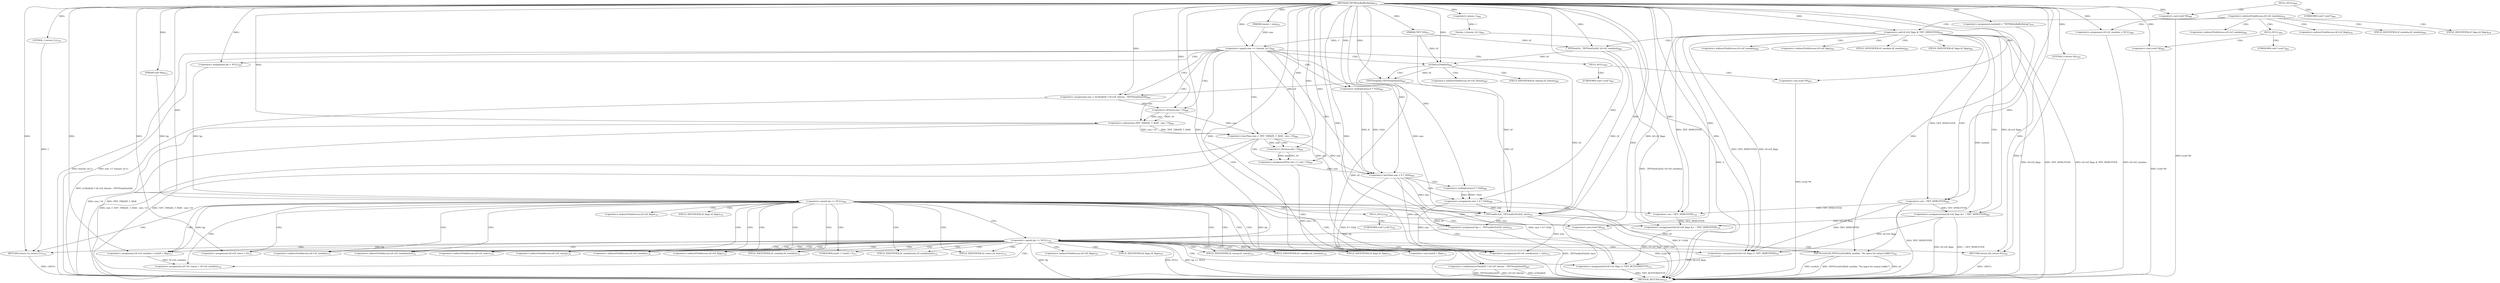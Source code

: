 digraph "TIFFWriteBufferSetup" {  
"32251" [label = <(METHOD,TIFFWriteBufferSetup)<SUB>672</SUB>> ]
"32415" [label = <(METHOD_RETURN,int)<SUB>672</SUB>> ]
"32252" [label = <(PARAM,TIFF *tif)<SUB>672</SUB>> ]
"32253" [label = <(PARAM,void *bp)<SUB>672</SUB>> ]
"32254" [label = <(PARAM,tmsize_t size)<SUB>672</SUB>> ]
"32257" [label = <(&lt;operator&gt;.assignment,module[] = &quot;TIFFWriteBufferSetup&quot;)<SUB>674</SUB>> ]
"32384" [label = <(&lt;operator&gt;.assignment,tif-&gt;tif_rawdata = (uint8_t *)bp)<SUB>711</SUB>> ]
"32391" [label = <(&lt;operator&gt;.assignment,tif-&gt;tif_rawdatasize = size)<SUB>712</SUB>> ]
"32396" [label = <(&lt;operator&gt;.assignment,tif-&gt;tif_rawcc = 0)<SUB>713</SUB>> ]
"32401" [label = <(&lt;operator&gt;.assignment,tif-&gt;tif_rawcp = tif-&gt;tif_rawdata)<SUB>714</SUB>> ]
"32408" [label = <(&lt;operators&gt;.assignmentOr,tif-&gt;tif_flags |= TIFF_BUFFERSETUP)<SUB>715</SUB>> ]
"32413" [label = <(RETURN,return (1);,return (1);)<SUB>716</SUB>> ]
"32293" [label = <(&lt;operator&gt;.equals,size == (tmsize_t)(-1))<SUB>685</SUB>> ]
"32343" [label = <(&lt;operator&gt;.equals,bp == NULL)<SUB>699</SUB>> ]
"32414" [label = <(LITERAL,1,return (1);)<SUB>716</SUB>> ]
"32283" [label = <(&lt;operator&gt;.assignment,tif-&gt;tif_rawdata = NULL)<SUB>683</SUB>> ]
"32299" [label = <(&lt;operator&gt;.assignment,size = (isTiled(tif) ? tif-&gt;tif_tilesize : TIFFStripSize(tif)))<SUB>687</SUB>> ]
"32335" [label = <(&lt;operator&gt;.assignment,bp = NULL)<SUB>697</SUB>> ]
"32351" [label = <(&lt;operator&gt;.assignment,bp = _TIFFmallocExt(tif, size))<SUB>701</SUB>> ]
"32371" [label = <(&lt;operators&gt;.assignmentOr,tif-&gt;tif_flags |= TIFF_MYBUFFER)<SUB>707</SUB>> ]
"32388" [label = <(&lt;operator&gt;.cast,(uint8_t *)bp)<SUB>711</SUB>> ]
"32266" [label = <(&lt;operator&gt;.and,tif-&gt;tif_flags &amp; TIFF_MYBUFFER)<SUB>678</SUB>> ]
"32295" [label = <(tmsize_t,(tmsize_t)(-1))<SUB>685</SUB>> ]
"32310" [label = <(&lt;operator&gt;.lessThan,size &lt; TIFF_TMSIZE_T_MAX - size / 10)<SUB>690</SUB>> ]
"32324" [label = <(&lt;operator&gt;.lessThan,size &lt; 8 * 1024)<SUB>695</SUB>> ]
"32357" [label = <(&lt;operator&gt;.equals,bp == NULL)<SUB>702</SUB>> ]
"32378" [label = <(&lt;operators&gt;.assignmentAnd,tif-&gt;tif_flags &amp;= ~TIFF_MYBUFFER)<SUB>710</SUB>> ]
"32272" [label = <(_TIFFfreeExt,_TIFFfreeExt(tif, tif-&gt;tif_rawdata))<SUB>680</SUB>> ]
"32277" [label = <(&lt;operators&gt;.assignmentAnd,tif-&gt;tif_flags &amp;= ~TIFF_MYBUFFER)<SUB>681</SUB>> ]
"32296" [label = <(&lt;operator&gt;.minus,-1)<SUB>685</SUB>> ]
"32301" [label = <(&lt;operator&gt;.conditional,isTiled(tif) ? tif-&gt;tif_tilesize : TIFFStripSize(tif))<SUB>687</SUB>> ]
"32318" [label = <(&lt;operator&gt;.assignmentPlus,size += size / 10)<SUB>691</SUB>> ]
"32330" [label = <(&lt;operator&gt;.assignment,size = 8 * 1024)<SUB>696</SUB>> ]
"32347" [label = <(&lt;operator&gt;.cast,(void *)0)<SUB>699</SUB>> ]
"32353" [label = <(_TIFFmallocExt,_TIFFmallocExt(tif, size))<SUB>701</SUB>> ]
"32365" [label = <(TIFFErrorExtR,TIFFErrorExtR(tif, module, &quot;No space for output buffer&quot;))<SUB>704</SUB>> ]
"32369" [label = <(RETURN,return (0);,return (0);)<SUB>705</SUB>> ]
"32289" [label = <(&lt;operator&gt;.cast,(void *)0)<SUB>683</SUB>> ]
"32302" [label = <(isTiled,isTiled(tif))<SUB>687</SUB>> ]
"32307" [label = <(TIFFStripSize,TIFFStripSize(tif))<SUB>687</SUB>> ]
"32312" [label = <(&lt;operator&gt;.subtraction,TIFF_TMSIZE_T_MAX - size / 10)<SUB>690</SUB>> ]
"32326" [label = <(&lt;operator&gt;.multiplication,8 * 1024)<SUB>695</SUB>> ]
"32339" [label = <(&lt;operator&gt;.cast,(void *)0)<SUB>697</SUB>> ]
"32370" [label = <(LITERAL,0,return (0);)<SUB>705</SUB>> ]
"32382" [label = <(&lt;operator&gt;.not,~TIFF_MYBUFFER)<SUB>710</SUB>> ]
"32281" [label = <(&lt;operator&gt;.not,~TIFF_MYBUFFER)<SUB>681</SUB>> ]
"32314" [label = <(&lt;operator&gt;.division,size / 10)<SUB>690</SUB>> ]
"32320" [label = <(&lt;operator&gt;.division,size / 10)<SUB>691</SUB>> ]
"32332" [label = <(&lt;operator&gt;.multiplication,8 * 1024)<SUB>696</SUB>> ]
"32361" [label = <(&lt;operator&gt;.cast,(void *)0)<SUB>702</SUB>> ]
"32261" [label = <(&lt;operator&gt;.indirectFieldAccess,tif-&gt;tif_rawdata)<SUB>676</SUB>> ]
"32385" [label = <(&lt;operator&gt;.indirectFieldAccess,tif-&gt;tif_rawdata)<SUB>711</SUB>> ]
"32392" [label = <(&lt;operator&gt;.indirectFieldAccess,tif-&gt;tif_rawdatasize)<SUB>712</SUB>> ]
"32397" [label = <(&lt;operator&gt;.indirectFieldAccess,tif-&gt;tif_rawcc)<SUB>713</SUB>> ]
"32402" [label = <(&lt;operator&gt;.indirectFieldAccess,tif-&gt;tif_rawcp)<SUB>714</SUB>> ]
"32405" [label = <(&lt;operator&gt;.indirectFieldAccess,tif-&gt;tif_rawdata)<SUB>714</SUB>> ]
"32409" [label = <(&lt;operator&gt;.indirectFieldAccess,tif-&gt;tif_flags)<SUB>715</SUB>> ]
"32345" [label = <(NULL,NULL)<SUB>699</SUB>> ]
"32387" [label = <(FIELD_IDENTIFIER,tif_rawdata,tif_rawdata)<SUB>711</SUB>> ]
"32389" [label = <(UNKNOWN,uint8_t *,uint8_t *)<SUB>711</SUB>> ]
"32394" [label = <(FIELD_IDENTIFIER,tif_rawdatasize,tif_rawdatasize)<SUB>712</SUB>> ]
"32399" [label = <(FIELD_IDENTIFIER,tif_rawcc,tif_rawcc)<SUB>713</SUB>> ]
"32404" [label = <(FIELD_IDENTIFIER,tif_rawcp,tif_rawcp)<SUB>714</SUB>> ]
"32407" [label = <(FIELD_IDENTIFIER,tif_rawdata,tif_rawdata)<SUB>714</SUB>> ]
"32411" [label = <(FIELD_IDENTIFIER,tif_flags,tif_flags)<SUB>715</SUB>> ]
"32284" [label = <(&lt;operator&gt;.indirectFieldAccess,tif-&gt;tif_rawdata)<SUB>683</SUB>> ]
"32287" [label = <(NULL,NULL)<SUB>683</SUB>> ]
"32337" [label = <(NULL,NULL)<SUB>697</SUB>> ]
"32372" [label = <(&lt;operator&gt;.indirectFieldAccess,tif-&gt;tif_flags)<SUB>707</SUB>> ]
"32267" [label = <(&lt;operator&gt;.indirectFieldAccess,tif-&gt;tif_flags)<SUB>678</SUB>> ]
"32286" [label = <(FIELD_IDENTIFIER,tif_rawdata,tif_rawdata)<SUB>683</SUB>> ]
"32304" [label = <(&lt;operator&gt;.indirectFieldAccess,tif-&gt;tif_tilesize)<SUB>687</SUB>> ]
"32359" [label = <(NULL,NULL)<SUB>702</SUB>> ]
"32374" [label = <(FIELD_IDENTIFIER,tif_flags,tif_flags)<SUB>707</SUB>> ]
"32379" [label = <(&lt;operator&gt;.indirectFieldAccess,tif-&gt;tif_flags)<SUB>710</SUB>> ]
"32269" [label = <(FIELD_IDENTIFIER,tif_flags,tif_flags)<SUB>678</SUB>> ]
"32274" [label = <(&lt;operator&gt;.indirectFieldAccess,tif-&gt;tif_rawdata)<SUB>680</SUB>> ]
"32278" [label = <(&lt;operator&gt;.indirectFieldAccess,tif-&gt;tif_flags)<SUB>681</SUB>> ]
"32306" [label = <(FIELD_IDENTIFIER,tif_tilesize,tif_tilesize)<SUB>687</SUB>> ]
"32348" [label = <(UNKNOWN,void *,void *)<SUB>699</SUB>> ]
"32381" [label = <(FIELD_IDENTIFIER,tif_flags,tif_flags)<SUB>710</SUB>> ]
"32276" [label = <(FIELD_IDENTIFIER,tif_rawdata,tif_rawdata)<SUB>680</SUB>> ]
"32280" [label = <(FIELD_IDENTIFIER,tif_flags,tif_flags)<SUB>681</SUB>> ]
"32290" [label = <(UNKNOWN,void *,void *)<SUB>683</SUB>> ]
"32340" [label = <(UNKNOWN,void *,void *)<SUB>697</SUB>> ]
"32362" [label = <(UNKNOWN,void *,void *)<SUB>702</SUB>> ]
  "32369" -> "32415"  [ label = "DDG: &lt;RET&gt;"] 
  "32413" -> "32415"  [ label = "DDG: &lt;RET&gt;"] 
  "32266" -> "32415"  [ label = "DDG: tif-&gt;tif_flags"] 
  "32266" -> "32415"  [ label = "DDG: TIFF_MYBUFFER"] 
  "32266" -> "32415"  [ label = "DDG: tif-&gt;tif_flags &amp; TIFF_MYBUFFER"] 
  "32272" -> "32415"  [ label = "DDG: _TIFFfreeExt(tif, tif-&gt;tif_rawdata)"] 
  "32277" -> "32415"  [ label = "DDG: tif-&gt;tif_flags"] 
  "32281" -> "32415"  [ label = "DDG: TIFF_MYBUFFER"] 
  "32277" -> "32415"  [ label = "DDG: ~TIFF_MYBUFFER"] 
  "32283" -> "32415"  [ label = "DDG: tif-&gt;tif_rawdata"] 
  "32289" -> "32415"  [ label = "DDG: (void *)0"] 
  "32295" -> "32415"  [ label = "DDG: -1"] 
  "32293" -> "32415"  [ label = "DDG: (tmsize_t)(-1)"] 
  "32293" -> "32415"  [ label = "DDG: size == (tmsize_t)(-1)"] 
  "32301" -> "32415"  [ label = "DDG: isTiled(tif)"] 
  "32301" -> "32415"  [ label = "DDG: TIFFStripSize(tif)"] 
  "32301" -> "32415"  [ label = "DDG: tif-&gt;tif_tilesize"] 
  "32299" -> "32415"  [ label = "DDG: isTiled(tif) ? tif-&gt;tif_tilesize : TIFFStripSize(tif)"] 
  "32312" -> "32415"  [ label = "DDG: size / 10"] 
  "32310" -> "32415"  [ label = "DDG: TIFF_TMSIZE_T_MAX - size / 10"] 
  "32310" -> "32415"  [ label = "DDG: size &lt; TIFF_TMSIZE_T_MAX - size / 10"] 
  "32318" -> "32415"  [ label = "DDG: size / 10"] 
  "32324" -> "32415"  [ label = "DDG: 8 * 1024"] 
  "32324" -> "32415"  [ label = "DDG: size &lt; 8 * 1024"] 
  "32330" -> "32415"  [ label = "DDG: 8 * 1024"] 
  "32339" -> "32415"  [ label = "DDG: (void *)0"] 
  "32347" -> "32415"  [ label = "DDG: (void *)0"] 
  "32353" -> "32415"  [ label = "DDG: size"] 
  "32351" -> "32415"  [ label = "DDG: _TIFFmallocExt(tif, size)"] 
  "32357" -> "32415"  [ label = "DDG: bp"] 
  "32357" -> "32415"  [ label = "DDG: NULL"] 
  "32361" -> "32415"  [ label = "DDG: (void *)0"] 
  "32357" -> "32415"  [ label = "DDG: bp == NULL"] 
  "32365" -> "32415"  [ label = "DDG: tif"] 
  "32365" -> "32415"  [ label = "DDG: module"] 
  "32365" -> "32415"  [ label = "DDG: TIFFErrorExtR(tif, module, &quot;No space for output buffer&quot;)"] 
  "32408" -> "32415"  [ label = "DDG: TIFF_BUFFERSETUP"] 
  "32312" -> "32415"  [ label = "DDG: TIFF_TMSIZE_T_MAX"] 
  "32251" -> "32252"  [ label = "DDG: "] 
  "32251" -> "32253"  [ label = "DDG: "] 
  "32251" -> "32254"  [ label = "DDG: "] 
  "32251" -> "32257"  [ label = "DDG: "] 
  "32343" -> "32384"  [ label = "DDG: bp"] 
  "32357" -> "32384"  [ label = "DDG: bp"] 
  "32251" -> "32384"  [ label = "DDG: "] 
  "32293" -> "32391"  [ label = "DDG: size"] 
  "32324" -> "32391"  [ label = "DDG: size"] 
  "32330" -> "32391"  [ label = "DDG: size"] 
  "32353" -> "32391"  [ label = "DDG: size"] 
  "32251" -> "32391"  [ label = "DDG: "] 
  "32251" -> "32396"  [ label = "DDG: "] 
  "32384" -> "32401"  [ label = "DDG: tif-&gt;tif_rawdata"] 
  "32251" -> "32408"  [ label = "DDG: "] 
  "32414" -> "32413"  [ label = "DDG: 1"] 
  "32251" -> "32413"  [ label = "DDG: "] 
  "32378" -> "32408"  [ label = "DDG: tif-&gt;tif_flags"] 
  "32371" -> "32408"  [ label = "DDG: tif-&gt;tif_flags"] 
  "32251" -> "32414"  [ label = "DDG: "] 
  "32251" -> "32283"  [ label = "DDG: "] 
  "32254" -> "32293"  [ label = "DDG: size"] 
  "32251" -> "32293"  [ label = "DDG: "] 
  "32295" -> "32293"  [ label = "DDG: -1"] 
  "32307" -> "32299"  [ label = "DDG: tif"] 
  "32251" -> "32335"  [ label = "DDG: "] 
  "32335" -> "32343"  [ label = "DDG: bp"] 
  "32253" -> "32343"  [ label = "DDG: bp"] 
  "32251" -> "32343"  [ label = "DDG: "] 
  "32353" -> "32351"  [ label = "DDG: tif"] 
  "32353" -> "32351"  [ label = "DDG: size"] 
  "32266" -> "32371"  [ label = "DDG: TIFF_MYBUFFER"] 
  "32281" -> "32371"  [ label = "DDG: TIFF_MYBUFFER"] 
  "32251" -> "32371"  [ label = "DDG: "] 
  "32343" -> "32388"  [ label = "DDG: bp"] 
  "32357" -> "32388"  [ label = "DDG: bp"] 
  "32251" -> "32388"  [ label = "DDG: "] 
  "32296" -> "32295"  [ label = "DDG: 1"] 
  "32251" -> "32299"  [ label = "DDG: "] 
  "32251" -> "32351"  [ label = "DDG: "] 
  "32266" -> "32371"  [ label = "DDG: tif-&gt;tif_flags"] 
  "32277" -> "32371"  [ label = "DDG: tif-&gt;tif_flags"] 
  "32382" -> "32378"  [ label = "DDG: TIFF_MYBUFFER"] 
  "32251" -> "32266"  [ label = "DDG: "] 
  "32281" -> "32277"  [ label = "DDG: TIFF_MYBUFFER"] 
  "32251" -> "32296"  [ label = "DDG: "] 
  "32307" -> "32301"  [ label = "DDG: tif"] 
  "32314" -> "32310"  [ label = "DDG: size"] 
  "32251" -> "32310"  [ label = "DDG: "] 
  "32312" -> "32310"  [ label = "DDG: TIFF_TMSIZE_T_MAX"] 
  "32312" -> "32310"  [ label = "DDG: size / 10"] 
  "32320" -> "32318"  [ label = "DDG: size"] 
  "32320" -> "32318"  [ label = "DDG: 10"] 
  "32310" -> "32324"  [ label = "DDG: size"] 
  "32318" -> "32324"  [ label = "DDG: size"] 
  "32251" -> "32324"  [ label = "DDG: "] 
  "32326" -> "32324"  [ label = "DDG: 8"] 
  "32326" -> "32324"  [ label = "DDG: 1024"] 
  "32332" -> "32330"  [ label = "DDG: 8"] 
  "32332" -> "32330"  [ label = "DDG: 1024"] 
  "32251" -> "32347"  [ label = "DDG: "] 
  "32272" -> "32353"  [ label = "DDG: tif"] 
  "32302" -> "32353"  [ label = "DDG: tif"] 
  "32307" -> "32353"  [ label = "DDG: tif"] 
  "32252" -> "32353"  [ label = "DDG: tif"] 
  "32251" -> "32353"  [ label = "DDG: "] 
  "32293" -> "32353"  [ label = "DDG: size"] 
  "32324" -> "32353"  [ label = "DDG: size"] 
  "32330" -> "32353"  [ label = "DDG: size"] 
  "32351" -> "32357"  [ label = "DDG: bp"] 
  "32251" -> "32357"  [ label = "DDG: "] 
  "32370" -> "32369"  [ label = "DDG: 0"] 
  "32251" -> "32369"  [ label = "DDG: "] 
  "32266" -> "32378"  [ label = "DDG: tif-&gt;tif_flags"] 
  "32277" -> "32378"  [ label = "DDG: tif-&gt;tif_flags"] 
  "32252" -> "32272"  [ label = "DDG: tif"] 
  "32251" -> "32272"  [ label = "DDG: "] 
  "32266" -> "32277"  [ label = "DDG: tif-&gt;tif_flags"] 
  "32251" -> "32289"  [ label = "DDG: "] 
  "32272" -> "32302"  [ label = "DDG: tif"] 
  "32252" -> "32302"  [ label = "DDG: tif"] 
  "32251" -> "32302"  [ label = "DDG: "] 
  "32302" -> "32307"  [ label = "DDG: tif"] 
  "32251" -> "32307"  [ label = "DDG: "] 
  "32251" -> "32312"  [ label = "DDG: "] 
  "32314" -> "32312"  [ label = "DDG: size"] 
  "32314" -> "32312"  [ label = "DDG: 10"] 
  "32251" -> "32318"  [ label = "DDG: "] 
  "32251" -> "32326"  [ label = "DDG: "] 
  "32251" -> "32330"  [ label = "DDG: "] 
  "32251" -> "32339"  [ label = "DDG: "] 
  "32353" -> "32365"  [ label = "DDG: tif"] 
  "32251" -> "32365"  [ label = "DDG: "] 
  "32257" -> "32365"  [ label = "DDG: module"] 
  "32251" -> "32370"  [ label = "DDG: "] 
  "32266" -> "32382"  [ label = "DDG: TIFF_MYBUFFER"] 
  "32281" -> "32382"  [ label = "DDG: TIFF_MYBUFFER"] 
  "32251" -> "32382"  [ label = "DDG: "] 
  "32266" -> "32281"  [ label = "DDG: TIFF_MYBUFFER"] 
  "32251" -> "32281"  [ label = "DDG: "] 
  "32299" -> "32314"  [ label = "DDG: size"] 
  "32251" -> "32314"  [ label = "DDG: "] 
  "32310" -> "32320"  [ label = "DDG: size"] 
  "32251" -> "32320"  [ label = "DDG: "] 
  "32251" -> "32332"  [ label = "DDG: "] 
  "32251" -> "32361"  [ label = "DDG: "] 
  "32261" -> "32283"  [ label = "CDG: "] 
  "32261" -> "32286"  [ label = "CDG: "] 
  "32261" -> "32267"  [ label = "CDG: "] 
  "32261" -> "32266"  [ label = "CDG: "] 
  "32261" -> "32269"  [ label = "CDG: "] 
  "32261" -> "32287"  [ label = "CDG: "] 
  "32261" -> "32284"  [ label = "CDG: "] 
  "32293" -> "32337"  [ label = "CDG: "] 
  "32293" -> "32324"  [ label = "CDG: "] 
  "32293" -> "32335"  [ label = "CDG: "] 
  "32293" -> "32301"  [ label = "CDG: "] 
  "32293" -> "32326"  [ label = "CDG: "] 
  "32293" -> "32302"  [ label = "CDG: "] 
  "32293" -> "32310"  [ label = "CDG: "] 
  "32293" -> "32299"  [ label = "CDG: "] 
  "32293" -> "32312"  [ label = "CDG: "] 
  "32293" -> "32314"  [ label = "CDG: "] 
  "32343" -> "32394"  [ label = "CDG: "] 
  "32343" -> "32357"  [ label = "CDG: "] 
  "32343" -> "32399"  [ label = "CDG: "] 
  "32343" -> "32409"  [ label = "CDG: "] 
  "32343" -> "32405"  [ label = "CDG: "] 
  "32343" -> "32389"  [ label = "CDG: "] 
  "32343" -> "32391"  [ label = "CDG: "] 
  "32343" -> "32402"  [ label = "CDG: "] 
  "32343" -> "32407"  [ label = "CDG: "] 
  "32343" -> "32382"  [ label = "CDG: "] 
  "32343" -> "32404"  [ label = "CDG: "] 
  "32343" -> "32387"  [ label = "CDG: "] 
  "32343" -> "32379"  [ label = "CDG: "] 
  "32343" -> "32396"  [ label = "CDG: "] 
  "32343" -> "32388"  [ label = "CDG: "] 
  "32343" -> "32401"  [ label = "CDG: "] 
  "32343" -> "32384"  [ label = "CDG: "] 
  "32343" -> "32392"  [ label = "CDG: "] 
  "32343" -> "32413"  [ label = "CDG: "] 
  "32343" -> "32381"  [ label = "CDG: "] 
  "32343" -> "32397"  [ label = "CDG: "] 
  "32343" -> "32378"  [ label = "CDG: "] 
  "32343" -> "32359"  [ label = "CDG: "] 
  "32343" -> "32408"  [ label = "CDG: "] 
  "32343" -> "32385"  [ label = "CDG: "] 
  "32343" -> "32353"  [ label = "CDG: "] 
  "32343" -> "32411"  [ label = "CDG: "] 
  "32343" -> "32351"  [ label = "CDG: "] 
  "32345" -> "32348"  [ label = "CDG: "] 
  "32345" -> "32347"  [ label = "CDG: "] 
  "32266" -> "32280"  [ label = "CDG: "] 
  "32266" -> "32277"  [ label = "CDG: "] 
  "32266" -> "32276"  [ label = "CDG: "] 
  "32266" -> "32281"  [ label = "CDG: "] 
  "32266" -> "32274"  [ label = "CDG: "] 
  "32266" -> "32272"  [ label = "CDG: "] 
  "32266" -> "32278"  [ label = "CDG: "] 
  "32287" -> "32289"  [ label = "CDG: "] 
  "32287" -> "32290"  [ label = "CDG: "] 
  "32310" -> "32320"  [ label = "CDG: "] 
  "32310" -> "32318"  [ label = "CDG: "] 
  "32324" -> "32330"  [ label = "CDG: "] 
  "32324" -> "32332"  [ label = "CDG: "] 
  "32337" -> "32340"  [ label = "CDG: "] 
  "32337" -> "32339"  [ label = "CDG: "] 
  "32357" -> "32394"  [ label = "CDG: "] 
  "32357" -> "32399"  [ label = "CDG: "] 
  "32357" -> "32371"  [ label = "CDG: "] 
  "32357" -> "32409"  [ label = "CDG: "] 
  "32357" -> "32405"  [ label = "CDG: "] 
  "32357" -> "32389"  [ label = "CDG: "] 
  "32357" -> "32391"  [ label = "CDG: "] 
  "32357" -> "32402"  [ label = "CDG: "] 
  "32357" -> "32407"  [ label = "CDG: "] 
  "32357" -> "32365"  [ label = "CDG: "] 
  "32357" -> "32404"  [ label = "CDG: "] 
  "32357" -> "32387"  [ label = "CDG: "] 
  "32357" -> "32396"  [ label = "CDG: "] 
  "32357" -> "32388"  [ label = "CDG: "] 
  "32357" -> "32401"  [ label = "CDG: "] 
  "32357" -> "32384"  [ label = "CDG: "] 
  "32357" -> "32392"  [ label = "CDG: "] 
  "32357" -> "32413"  [ label = "CDG: "] 
  "32357" -> "32397"  [ label = "CDG: "] 
  "32357" -> "32408"  [ label = "CDG: "] 
  "32357" -> "32385"  [ label = "CDG: "] 
  "32357" -> "32374"  [ label = "CDG: "] 
  "32357" -> "32369"  [ label = "CDG: "] 
  "32357" -> "32411"  [ label = "CDG: "] 
  "32357" -> "32372"  [ label = "CDG: "] 
  "32302" -> "32304"  [ label = "CDG: "] 
  "32302" -> "32307"  [ label = "CDG: "] 
  "32302" -> "32306"  [ label = "CDG: "] 
  "32359" -> "32361"  [ label = "CDG: "] 
  "32359" -> "32362"  [ label = "CDG: "] 
}
